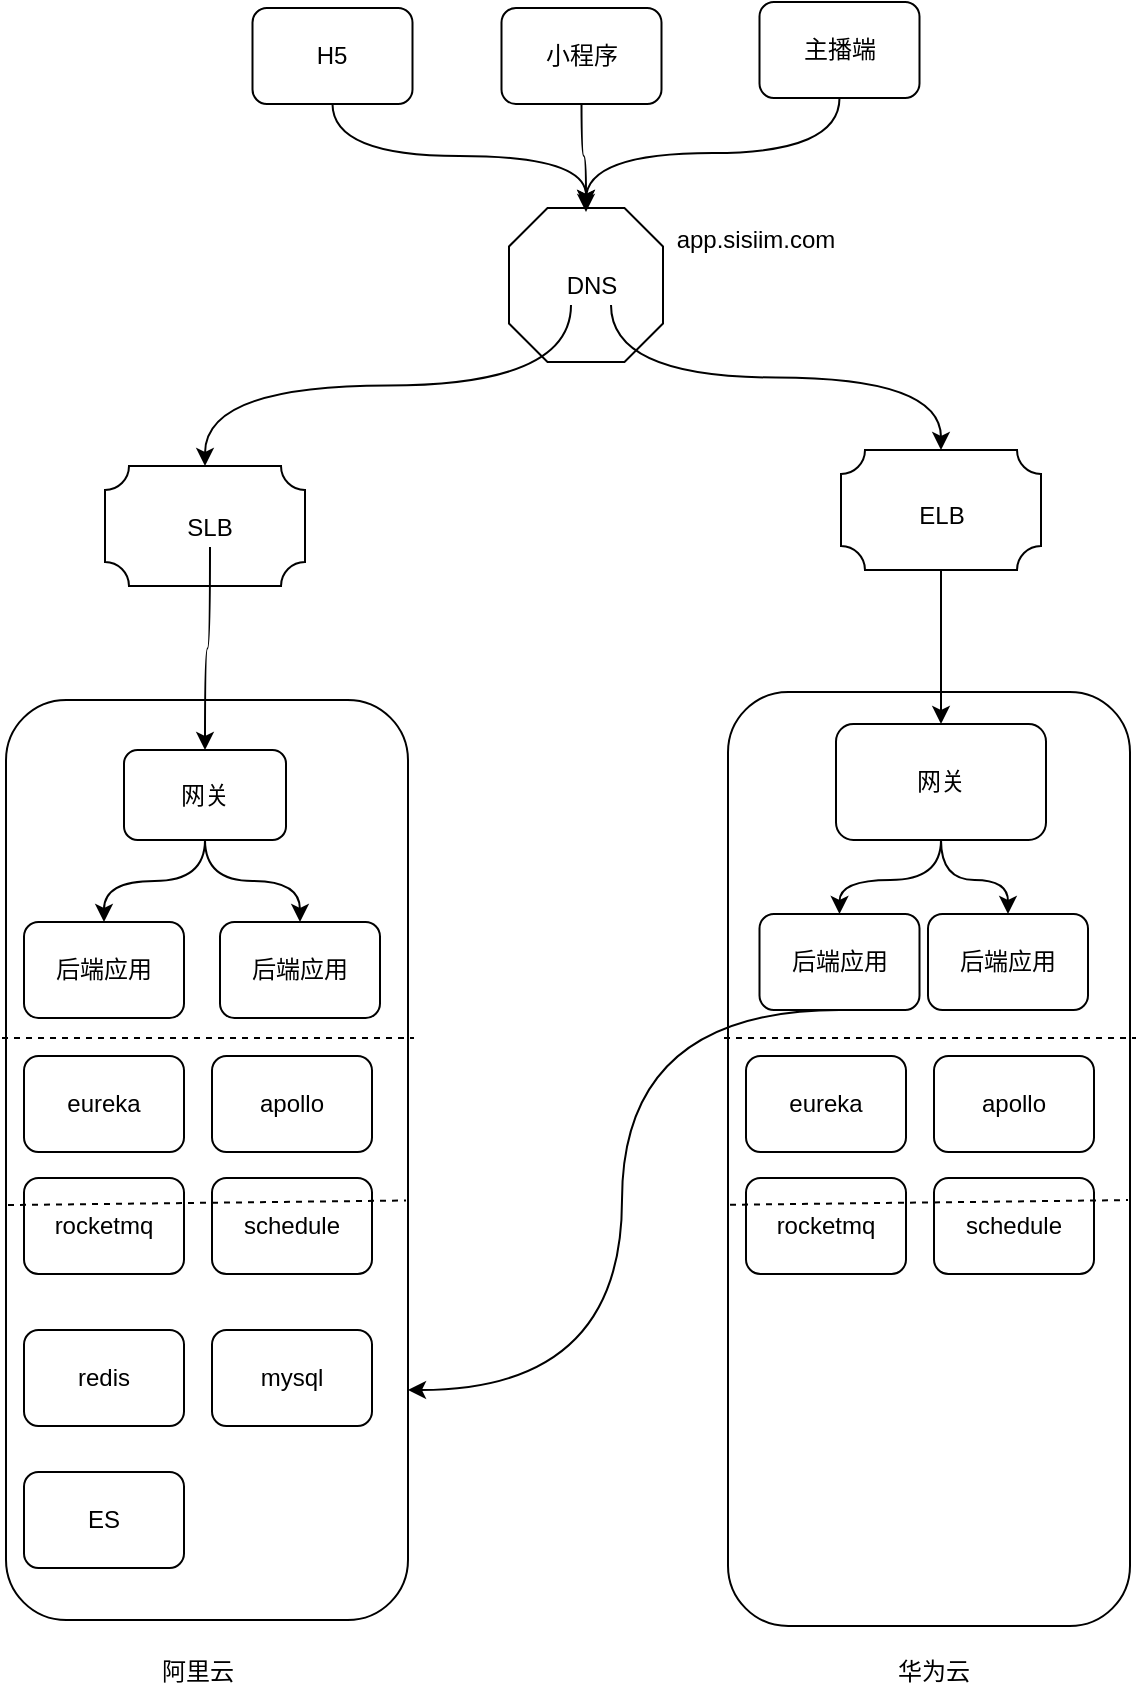 <mxfile version="14.1.8" type="github">
  <diagram id="Hs13dnjIaAIShmFf6Qo-" name="第 1 页">
    <mxGraphModel dx="1318" dy="1942" grid="0" gridSize="10" guides="1" tooltips="1" connect="1" arrows="1" fold="1" page="1" pageScale="1" pageWidth="827" pageHeight="1169" math="0" shadow="0">
      <root>
        <mxCell id="0" />
        <mxCell id="1" parent="0" />
        <mxCell id="yiPBfoOaf0CJgp_YEPqx-25" value="" style="rounded=1;whiteSpace=wrap;html=1;" parent="1" vertex="1">
          <mxGeometry x="442" y="210" width="201" height="467" as="geometry" />
        </mxCell>
        <mxCell id="yiPBfoOaf0CJgp_YEPqx-10" value="" style="rounded=1;whiteSpace=wrap;html=1;" parent="1" vertex="1">
          <mxGeometry x="81" y="214" width="201" height="460" as="geometry" />
        </mxCell>
        <mxCell id="yiPBfoOaf0CJgp_YEPqx-1" value="" style="verticalLabelPosition=bottom;verticalAlign=top;html=1;shape=mxgraph.basic.polygon;polyCoords=[[0.25,0],[0.75,0],[1,0.25],[1,0.75],[0.75,1],[0.25,1],[0,0.75],[0,0.25]];polyline=0;" parent="1" vertex="1">
          <mxGeometry x="332.5" y="-32" width="77" height="77" as="geometry" />
        </mxCell>
        <mxCell id="erWMEcOCaH_annTz6uU9-38" style="edgeStyle=orthogonalEdgeStyle;curved=1;orthogonalLoop=1;jettySize=auto;html=1;exitX=0.25;exitY=1;exitDx=0;exitDy=0;" parent="1" source="yiPBfoOaf0CJgp_YEPqx-2" target="yiPBfoOaf0CJgp_YEPqx-3" edge="1">
          <mxGeometry relative="1" as="geometry" />
        </mxCell>
        <mxCell id="mVT7TIV0F4o8_V1rwcll-5" style="edgeStyle=orthogonalEdgeStyle;orthogonalLoop=1;jettySize=auto;html=1;exitX=0.75;exitY=1;exitDx=0;exitDy=0;curved=1;" edge="1" parent="1" source="yiPBfoOaf0CJgp_YEPqx-2" target="mVT7TIV0F4o8_V1rwcll-1">
          <mxGeometry relative="1" as="geometry" />
        </mxCell>
        <mxCell id="yiPBfoOaf0CJgp_YEPqx-2" value="DNS" style="text;html=1;strokeColor=none;fillColor=none;align=center;verticalAlign=middle;whiteSpace=wrap;rounded=0;" parent="1" vertex="1">
          <mxGeometry x="353.5" y="-3.5" width="40" height="20" as="geometry" />
        </mxCell>
        <mxCell id="yiPBfoOaf0CJgp_YEPqx-3" value="" style="verticalLabelPosition=bottom;verticalAlign=top;html=1;shape=mxgraph.basic.plaque;dx=6;" parent="1" vertex="1">
          <mxGeometry x="130.5" y="97" width="100" height="60" as="geometry" />
        </mxCell>
        <mxCell id="mVT7TIV0F4o8_V1rwcll-7" style="edgeStyle=orthogonalEdgeStyle;curved=1;orthogonalLoop=1;jettySize=auto;html=1;exitX=0.5;exitY=1;exitDx=0;exitDy=0;entryX=0.5;entryY=0;entryDx=0;entryDy=0;" edge="1" parent="1" source="yiPBfoOaf0CJgp_YEPqx-7" target="mVT7TIV0F4o8_V1rwcll-6">
          <mxGeometry relative="1" as="geometry" />
        </mxCell>
        <mxCell id="mVT7TIV0F4o8_V1rwcll-8" style="edgeStyle=orthogonalEdgeStyle;curved=1;orthogonalLoop=1;jettySize=auto;html=1;exitX=0.5;exitY=1;exitDx=0;exitDy=0;" edge="1" parent="1" source="yiPBfoOaf0CJgp_YEPqx-7" target="erWMEcOCaH_annTz6uU9-21">
          <mxGeometry relative="1" as="geometry" />
        </mxCell>
        <mxCell id="yiPBfoOaf0CJgp_YEPqx-7" value="网关" style="rounded=1;whiteSpace=wrap;html=1;" parent="1" vertex="1">
          <mxGeometry x="140" y="239" width="81" height="45" as="geometry" />
        </mxCell>
        <mxCell id="mVT7TIV0F4o8_V1rwcll-11" style="edgeStyle=orthogonalEdgeStyle;curved=1;orthogonalLoop=1;jettySize=auto;html=1;exitX=0.5;exitY=1;exitDx=0;exitDy=0;entryX=0.5;entryY=0;entryDx=0;entryDy=0;" edge="1" parent="1" source="yiPBfoOaf0CJgp_YEPqx-8" target="mVT7TIV0F4o8_V1rwcll-10">
          <mxGeometry relative="1" as="geometry" />
        </mxCell>
        <mxCell id="mVT7TIV0F4o8_V1rwcll-12" style="edgeStyle=orthogonalEdgeStyle;curved=1;orthogonalLoop=1;jettySize=auto;html=1;exitX=0.5;exitY=1;exitDx=0;exitDy=0;" edge="1" parent="1" source="yiPBfoOaf0CJgp_YEPqx-8" target="yiPBfoOaf0CJgp_YEPqx-26">
          <mxGeometry relative="1" as="geometry" />
        </mxCell>
        <mxCell id="yiPBfoOaf0CJgp_YEPqx-8" value="网关" style="rounded=1;whiteSpace=wrap;html=1;" parent="1" vertex="1">
          <mxGeometry x="496" y="226" width="105" height="58" as="geometry" />
        </mxCell>
        <mxCell id="yiPBfoOaf0CJgp_YEPqx-13" value="eureka" style="rounded=1;whiteSpace=wrap;html=1;" parent="1" vertex="1">
          <mxGeometry x="90" y="392" width="80" height="48" as="geometry" />
        </mxCell>
        <mxCell id="yiPBfoOaf0CJgp_YEPqx-14" value="apollo" style="rounded=1;whiteSpace=wrap;html=1;" parent="1" vertex="1">
          <mxGeometry x="184" y="392" width="80" height="48" as="geometry" />
        </mxCell>
        <mxCell id="yiPBfoOaf0CJgp_YEPqx-15" value="rocketmq" style="rounded=1;whiteSpace=wrap;html=1;" parent="1" vertex="1">
          <mxGeometry x="90" y="453" width="80" height="48" as="geometry" />
        </mxCell>
        <mxCell id="yiPBfoOaf0CJgp_YEPqx-16" value="schedule" style="rounded=1;whiteSpace=wrap;html=1;" parent="1" vertex="1">
          <mxGeometry x="184" y="453" width="80" height="48" as="geometry" />
        </mxCell>
        <mxCell id="yiPBfoOaf0CJgp_YEPqx-18" value="" style="endArrow=none;dashed=1;html=1;entryX=0.995;entryY=0.544;entryDx=0;entryDy=0;entryPerimeter=0;exitX=0.005;exitY=0.549;exitDx=0;exitDy=0;exitPerimeter=0;" parent="1" source="yiPBfoOaf0CJgp_YEPqx-10" target="yiPBfoOaf0CJgp_YEPqx-10" edge="1">
          <mxGeometry width="50" height="50" relative="1" as="geometry">
            <mxPoint x="80" y="516" as="sourcePoint" />
            <mxPoint x="130" y="513" as="targetPoint" />
          </mxGeometry>
        </mxCell>
        <mxCell id="yiPBfoOaf0CJgp_YEPqx-20" value="" style="endArrow=none;dashed=1;html=1;" parent="1" edge="1">
          <mxGeometry width="50" height="50" relative="1" as="geometry">
            <mxPoint x="79" y="383" as="sourcePoint" />
            <mxPoint x="285" y="383" as="targetPoint" />
          </mxGeometry>
        </mxCell>
        <mxCell id="yiPBfoOaf0CJgp_YEPqx-22" value="redis" style="rounded=1;whiteSpace=wrap;html=1;" parent="1" vertex="1">
          <mxGeometry x="90" y="529" width="80" height="48" as="geometry" />
        </mxCell>
        <mxCell id="yiPBfoOaf0CJgp_YEPqx-23" value="mysql" style="rounded=1;whiteSpace=wrap;html=1;" parent="1" vertex="1">
          <mxGeometry x="184" y="529" width="80" height="48" as="geometry" />
        </mxCell>
        <mxCell id="yiPBfoOaf0CJgp_YEPqx-24" value="ES" style="rounded=1;whiteSpace=wrap;html=1;" parent="1" vertex="1">
          <mxGeometry x="90" y="600" width="80" height="48" as="geometry" />
        </mxCell>
        <mxCell id="yiPBfoOaf0CJgp_YEPqx-26" value="后端应用" style="rounded=1;whiteSpace=wrap;html=1;" parent="1" vertex="1">
          <mxGeometry x="542" y="321" width="80" height="48" as="geometry" />
        </mxCell>
        <mxCell id="yiPBfoOaf0CJgp_YEPqx-28" value="eureka" style="rounded=1;whiteSpace=wrap;html=1;" parent="1" vertex="1">
          <mxGeometry x="451" y="392" width="80" height="48" as="geometry" />
        </mxCell>
        <mxCell id="yiPBfoOaf0CJgp_YEPqx-29" value="apollo" style="rounded=1;whiteSpace=wrap;html=1;" parent="1" vertex="1">
          <mxGeometry x="545" y="392" width="80" height="48" as="geometry" />
        </mxCell>
        <mxCell id="yiPBfoOaf0CJgp_YEPqx-30" value="rocketmq" style="rounded=1;whiteSpace=wrap;html=1;" parent="1" vertex="1">
          <mxGeometry x="451" y="453" width="80" height="48" as="geometry" />
        </mxCell>
        <mxCell id="yiPBfoOaf0CJgp_YEPqx-31" value="schedule" style="rounded=1;whiteSpace=wrap;html=1;" parent="1" vertex="1">
          <mxGeometry x="545" y="453" width="80" height="48" as="geometry" />
        </mxCell>
        <mxCell id="yiPBfoOaf0CJgp_YEPqx-32" value="" style="endArrow=none;dashed=1;html=1;entryX=0.995;entryY=0.544;entryDx=0;entryDy=0;entryPerimeter=0;exitX=0.005;exitY=0.549;exitDx=0;exitDy=0;exitPerimeter=0;" parent="1" source="yiPBfoOaf0CJgp_YEPqx-25" target="yiPBfoOaf0CJgp_YEPqx-25" edge="1">
          <mxGeometry width="50" height="50" relative="1" as="geometry">
            <mxPoint x="441" y="516" as="sourcePoint" />
            <mxPoint x="491" y="513" as="targetPoint" />
          </mxGeometry>
        </mxCell>
        <mxCell id="yiPBfoOaf0CJgp_YEPqx-33" value="" style="endArrow=none;dashed=1;html=1;" parent="1" edge="1">
          <mxGeometry width="50" height="50" relative="1" as="geometry">
            <mxPoint x="440" y="383" as="sourcePoint" />
            <mxPoint x="646" y="383" as="targetPoint" />
          </mxGeometry>
        </mxCell>
        <mxCell id="erWMEcOCaH_annTz6uU9-21" value="后端应用" style="rounded=1;whiteSpace=wrap;html=1;" parent="1" vertex="1">
          <mxGeometry x="188" y="325" width="80" height="48" as="geometry" />
        </mxCell>
        <mxCell id="erWMEcOCaH_annTz6uU9-27" style="edgeStyle=orthogonalEdgeStyle;curved=1;orthogonalLoop=1;jettySize=auto;html=1;exitX=0.5;exitY=1;exitDx=0;exitDy=0;" parent="1" source="erWMEcOCaH_annTz6uU9-24" target="yiPBfoOaf0CJgp_YEPqx-1" edge="1">
          <mxGeometry relative="1" as="geometry" />
        </mxCell>
        <mxCell id="erWMEcOCaH_annTz6uU9-24" value="H5" style="rounded=1;whiteSpace=wrap;html=1;" parent="1" vertex="1">
          <mxGeometry x="204.25" y="-132" width="80" height="48" as="geometry" />
        </mxCell>
        <mxCell id="erWMEcOCaH_annTz6uU9-29" style="edgeStyle=orthogonalEdgeStyle;curved=1;orthogonalLoop=1;jettySize=auto;html=1;exitX=0.5;exitY=1;exitDx=0;exitDy=0;" parent="1" source="erWMEcOCaH_annTz6uU9-25" target="yiPBfoOaf0CJgp_YEPqx-1" edge="1">
          <mxGeometry relative="1" as="geometry" />
        </mxCell>
        <mxCell id="erWMEcOCaH_annTz6uU9-25" value="小程序" style="rounded=1;whiteSpace=wrap;html=1;" parent="1" vertex="1">
          <mxGeometry x="328.75" y="-132" width="80" height="48" as="geometry" />
        </mxCell>
        <mxCell id="erWMEcOCaH_annTz6uU9-28" style="edgeStyle=orthogonalEdgeStyle;curved=1;orthogonalLoop=1;jettySize=auto;html=1;exitX=0.5;exitY=1;exitDx=0;exitDy=0;entryX=0.5;entryY=0.026;entryDx=0;entryDy=0;entryPerimeter=0;" parent="1" source="erWMEcOCaH_annTz6uU9-26" target="yiPBfoOaf0CJgp_YEPqx-1" edge="1">
          <mxGeometry relative="1" as="geometry" />
        </mxCell>
        <mxCell id="erWMEcOCaH_annTz6uU9-26" value="主播端" style="rounded=1;whiteSpace=wrap;html=1;" parent="1" vertex="1">
          <mxGeometry x="457.75" y="-135" width="80" height="48" as="geometry" />
        </mxCell>
        <mxCell id="erWMEcOCaH_annTz6uU9-30" value="app.sisiim.com" style="text;html=1;strokeColor=none;fillColor=none;align=center;verticalAlign=middle;whiteSpace=wrap;rounded=0;shadow=1;" parent="1" vertex="1">
          <mxGeometry x="436" y="-26" width="40" height="20" as="geometry" />
        </mxCell>
        <mxCell id="mVT7TIV0F4o8_V1rwcll-16" style="edgeStyle=orthogonalEdgeStyle;curved=1;orthogonalLoop=1;jettySize=auto;html=1;exitX=0.5;exitY=1;exitDx=0;exitDy=0;entryX=0.5;entryY=0;entryDx=0;entryDy=0;" edge="1" parent="1" source="erWMEcOCaH_annTz6uU9-39" target="yiPBfoOaf0CJgp_YEPqx-7">
          <mxGeometry relative="1" as="geometry" />
        </mxCell>
        <mxCell id="erWMEcOCaH_annTz6uU9-39" value="SLB" style="text;html=1;strokeColor=none;fillColor=none;align=center;verticalAlign=middle;whiteSpace=wrap;rounded=0;shadow=1;" parent="1" vertex="1">
          <mxGeometry x="163" y="117.5" width="40" height="20" as="geometry" />
        </mxCell>
        <mxCell id="erWMEcOCaH_annTz6uU9-45" value="阿里云" style="text;html=1;strokeColor=none;fillColor=none;align=center;verticalAlign=middle;whiteSpace=wrap;rounded=0;shadow=1;" parent="1" vertex="1">
          <mxGeometry x="157" y="690" width="40" height="20" as="geometry" />
        </mxCell>
        <mxCell id="erWMEcOCaH_annTz6uU9-46" value="华为云" style="text;html=1;strokeColor=none;fillColor=none;align=center;verticalAlign=middle;whiteSpace=wrap;rounded=0;shadow=1;" parent="1" vertex="1">
          <mxGeometry x="525" y="690" width="40" height="20" as="geometry" />
        </mxCell>
        <mxCell id="mVT7TIV0F4o8_V1rwcll-13" style="edgeStyle=orthogonalEdgeStyle;curved=1;orthogonalLoop=1;jettySize=auto;html=1;exitX=0.5;exitY=1;exitDx=0;exitDy=0;exitPerimeter=0;" edge="1" parent="1" source="mVT7TIV0F4o8_V1rwcll-1" target="yiPBfoOaf0CJgp_YEPqx-8">
          <mxGeometry relative="1" as="geometry" />
        </mxCell>
        <mxCell id="mVT7TIV0F4o8_V1rwcll-1" value="" style="verticalLabelPosition=bottom;verticalAlign=top;html=1;shape=mxgraph.basic.plaque;dx=6;" vertex="1" parent="1">
          <mxGeometry x="498.5" y="89" width="100" height="60" as="geometry" />
        </mxCell>
        <mxCell id="mVT7TIV0F4o8_V1rwcll-2" value="ELB" style="text;html=1;strokeColor=none;fillColor=none;align=center;verticalAlign=middle;whiteSpace=wrap;rounded=0;shadow=1;" vertex="1" parent="1">
          <mxGeometry x="528.5" y="111.5" width="40" height="20" as="geometry" />
        </mxCell>
        <mxCell id="mVT7TIV0F4o8_V1rwcll-6" value="后端应用" style="rounded=1;whiteSpace=wrap;html=1;" vertex="1" parent="1">
          <mxGeometry x="90" y="325" width="80" height="48" as="geometry" />
        </mxCell>
        <mxCell id="mVT7TIV0F4o8_V1rwcll-14" style="edgeStyle=orthogonalEdgeStyle;curved=1;orthogonalLoop=1;jettySize=auto;html=1;exitX=0.5;exitY=1;exitDx=0;exitDy=0;entryX=1;entryY=0.75;entryDx=0;entryDy=0;" edge="1" parent="1" source="mVT7TIV0F4o8_V1rwcll-10" target="yiPBfoOaf0CJgp_YEPqx-10">
          <mxGeometry relative="1" as="geometry">
            <Array as="points">
              <mxPoint x="389" y="369" />
              <mxPoint x="389" y="559" />
            </Array>
          </mxGeometry>
        </mxCell>
        <mxCell id="mVT7TIV0F4o8_V1rwcll-10" value="后端应用" style="rounded=1;whiteSpace=wrap;html=1;" vertex="1" parent="1">
          <mxGeometry x="457.75" y="321" width="80" height="48" as="geometry" />
        </mxCell>
      </root>
    </mxGraphModel>
  </diagram>
</mxfile>
